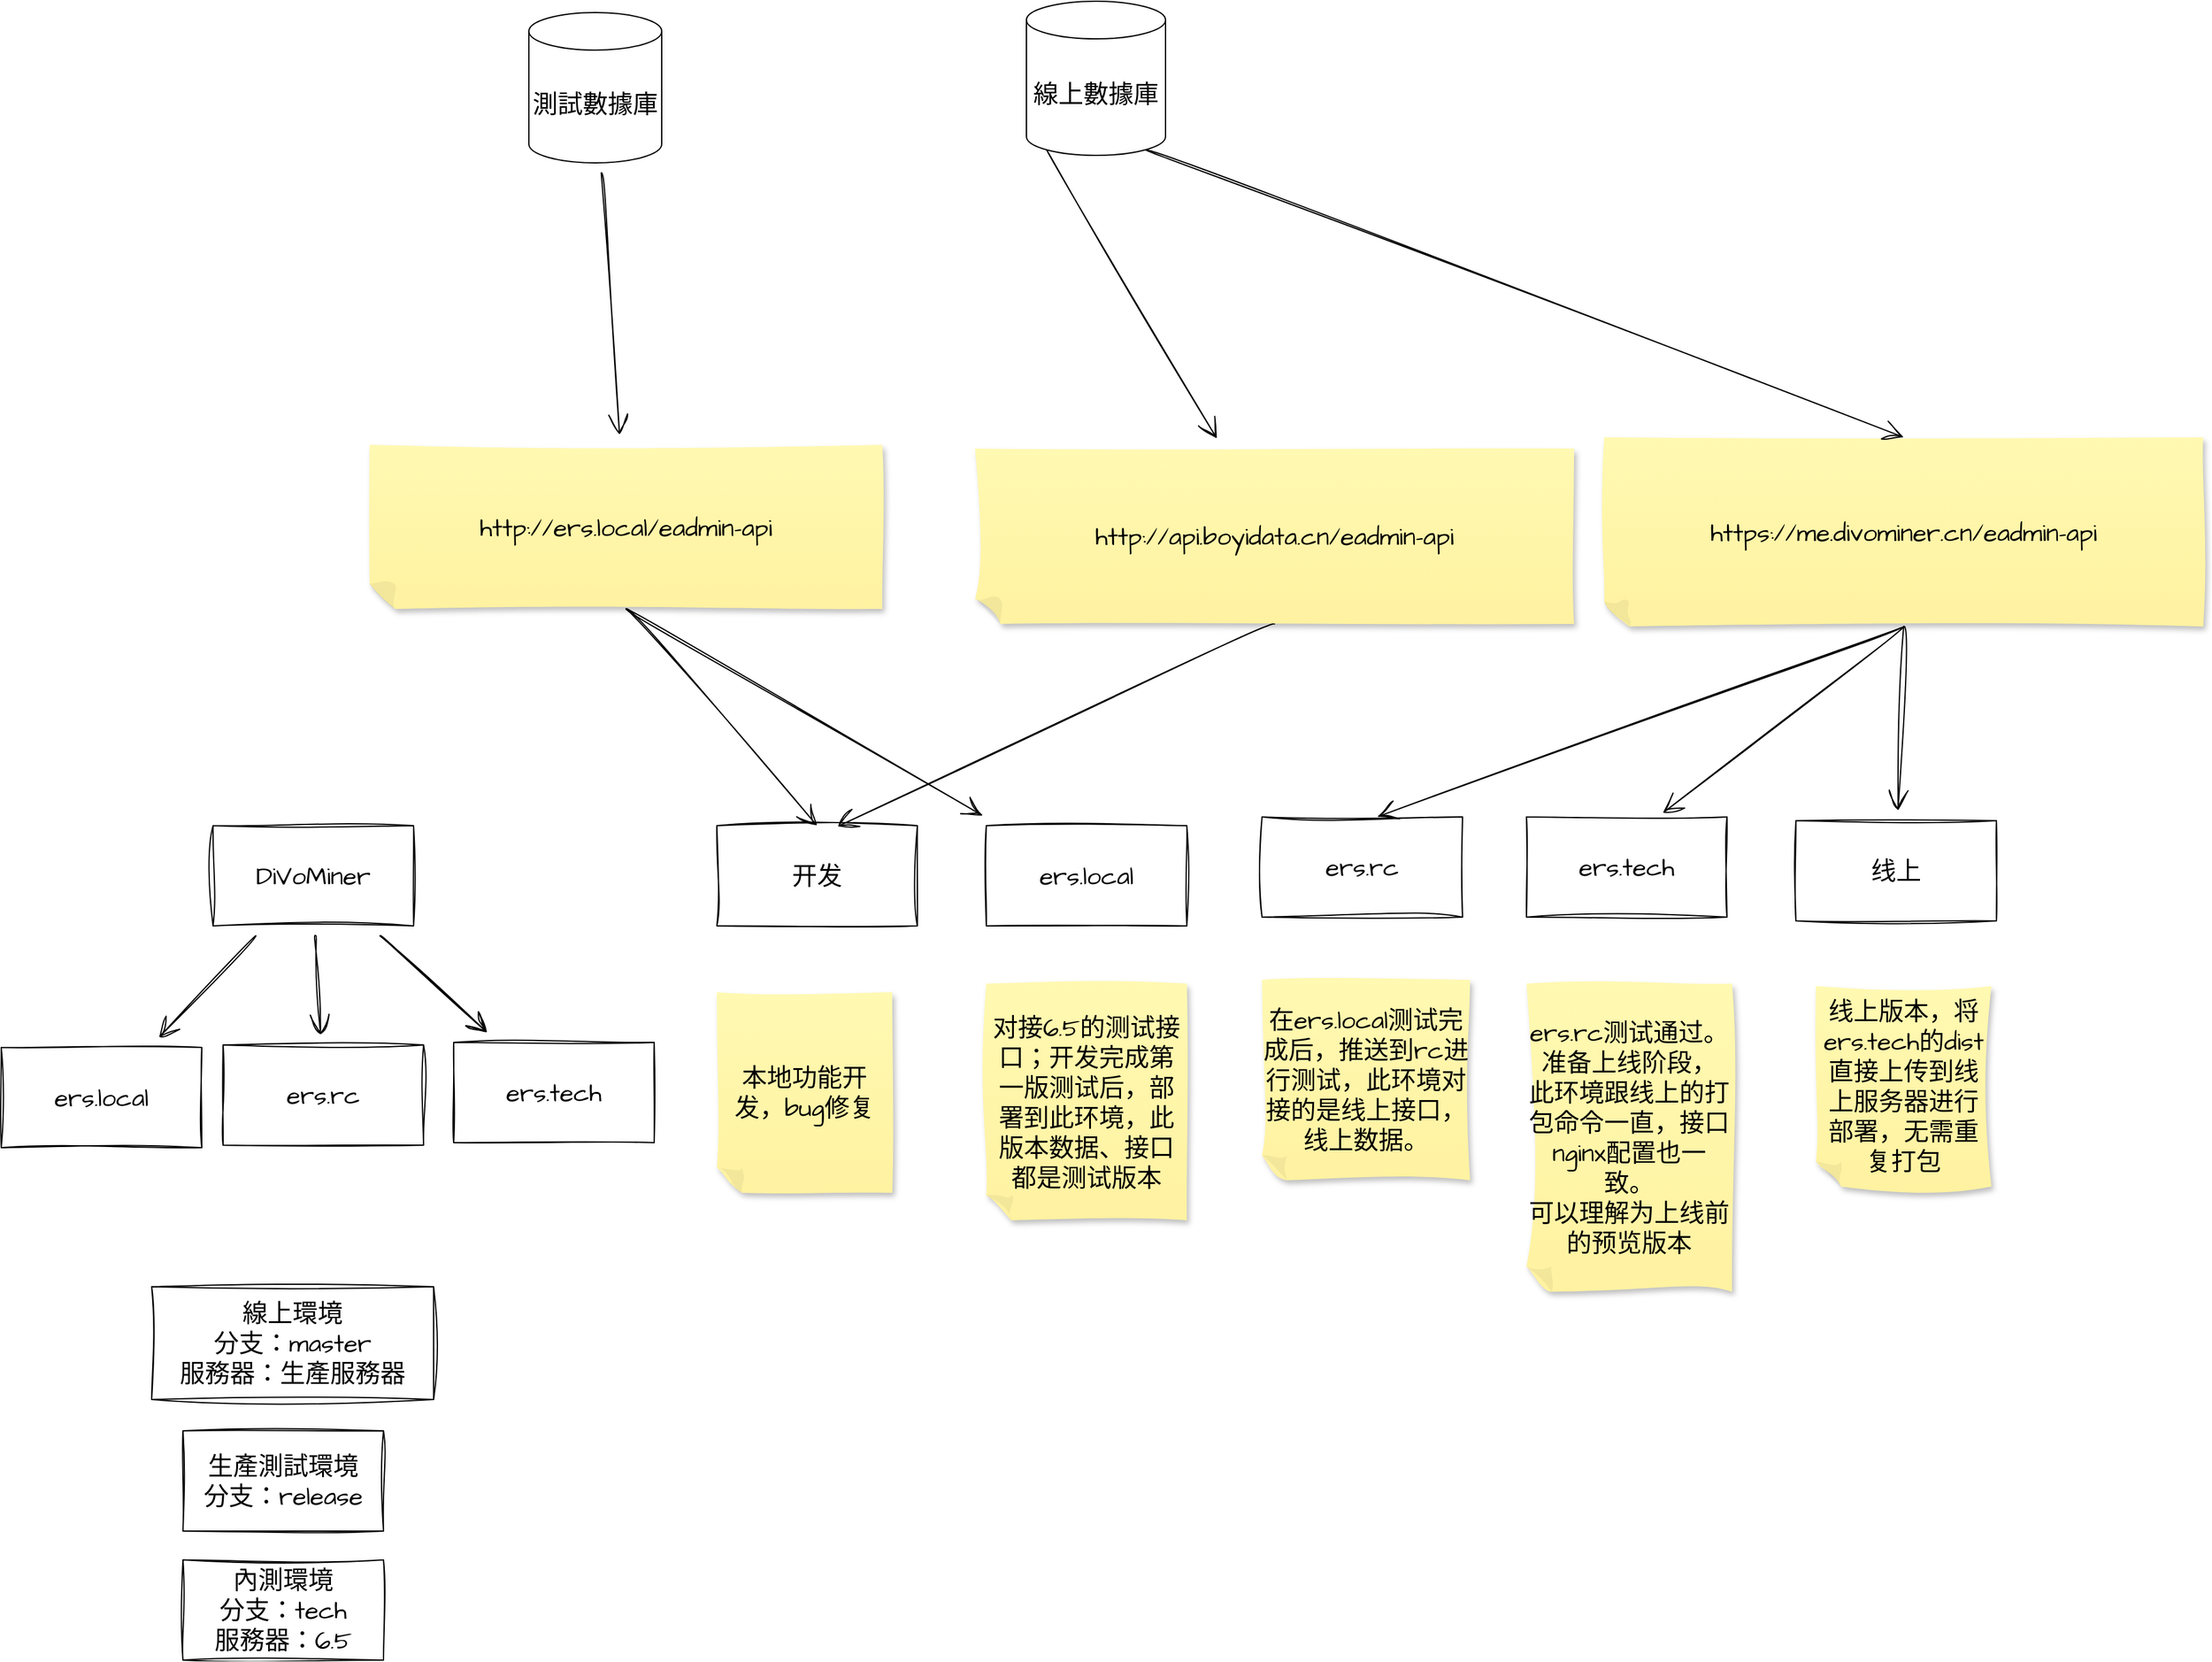 <mxfile version="20.7.4" type="github">
  <diagram id="5LLKJlzQXneVDXTZNBfo" name="第 1 页">
    <mxGraphModel dx="2790" dy="2302" grid="0" gridSize="10" guides="1" tooltips="1" connect="1" arrows="1" fold="1" page="0" pageScale="1" pageWidth="1654" pageHeight="2336" math="0" shadow="0">
      <root>
        <mxCell id="0" />
        <mxCell id="1" parent="0" />
        <mxCell id="WvZMqrTp_T-xZY4r-Xzd-3" value="" style="edgeStyle=none;curved=1;rounded=0;sketch=1;hachureGap=4;jiggle=2;curveFitting=1;orthogonalLoop=1;jettySize=auto;html=1;fontFamily=Architects Daughter;fontSource=https%3A%2F%2Ffonts.googleapis.com%2Fcss%3Ffamily%3DArchitects%2BDaughter;fontSize=16;endArrow=open;startSize=14;endSize=14;sourcePerimeterSpacing=8;targetPerimeterSpacing=8;" parent="1" source="WvZMqrTp_T-xZY4r-Xzd-1" target="WvZMqrTp_T-xZY4r-Xzd-2" edge="1">
          <mxGeometry relative="1" as="geometry" />
        </mxCell>
        <mxCell id="WvZMqrTp_T-xZY4r-Xzd-5" value="" style="edgeStyle=none;curved=1;rounded=0;sketch=1;hachureGap=4;jiggle=2;curveFitting=1;orthogonalLoop=1;jettySize=auto;html=1;fontFamily=Architects Daughter;fontSource=https%3A%2F%2Ffonts.googleapis.com%2Fcss%3Ffamily%3DArchitects%2BDaughter;fontSize=16;endArrow=open;startSize=14;endSize=14;sourcePerimeterSpacing=8;targetPerimeterSpacing=8;" parent="1" source="WvZMqrTp_T-xZY4r-Xzd-1" target="WvZMqrTp_T-xZY4r-Xzd-4" edge="1">
          <mxGeometry relative="1" as="geometry" />
        </mxCell>
        <mxCell id="WvZMqrTp_T-xZY4r-Xzd-6" value="" style="edgeStyle=none;curved=1;rounded=0;sketch=1;hachureGap=4;jiggle=2;curveFitting=1;orthogonalLoop=1;jettySize=auto;html=1;fontFamily=Architects Daughter;fontSource=https%3A%2F%2Ffonts.googleapis.com%2Fcss%3Ffamily%3DArchitects%2BDaughter;fontSize=16;endArrow=open;startSize=14;endSize=14;sourcePerimeterSpacing=8;targetPerimeterSpacing=8;" parent="1" source="WvZMqrTp_T-xZY4r-Xzd-1" target="WvZMqrTp_T-xZY4r-Xzd-4" edge="1">
          <mxGeometry relative="1" as="geometry" />
        </mxCell>
        <mxCell id="WvZMqrTp_T-xZY4r-Xzd-8" value="" style="edgeStyle=none;curved=1;rounded=0;sketch=1;hachureGap=4;jiggle=2;curveFitting=1;orthogonalLoop=1;jettySize=auto;html=1;fontFamily=Architects Daughter;fontSource=https%3A%2F%2Ffonts.googleapis.com%2Fcss%3Ffamily%3DArchitects%2BDaughter;fontSize=16;endArrow=open;startSize=14;endSize=14;sourcePerimeterSpacing=8;targetPerimeterSpacing=8;" parent="1" source="WvZMqrTp_T-xZY4r-Xzd-1" target="WvZMqrTp_T-xZY4r-Xzd-7" edge="1">
          <mxGeometry relative="1" as="geometry" />
        </mxCell>
        <mxCell id="WvZMqrTp_T-xZY4r-Xzd-1" value="DiVoMiner" style="rounded=0;whiteSpace=wrap;html=1;sketch=1;hachureGap=4;jiggle=2;curveFitting=1;fontFamily=Architects Daughter;fontSource=https%3A%2F%2Ffonts.googleapis.com%2Fcss%3Ffamily%3DArchitects%2BDaughter;fontSize=20;" parent="1" vertex="1">
          <mxGeometry x="-728" y="-185" width="160" height="80" as="geometry" />
        </mxCell>
        <mxCell id="WvZMqrTp_T-xZY4r-Xzd-2" value="ers.local&lt;br&gt;" style="rounded=0;whiteSpace=wrap;html=1;sketch=1;hachureGap=4;jiggle=2;curveFitting=1;fontFamily=Architects Daughter;fontSource=https%3A%2F%2Ffonts.googleapis.com%2Fcss%3Ffamily%3DArchitects%2BDaughter;fontSize=20;" parent="1" vertex="1">
          <mxGeometry x="-897" y="-8" width="160" height="80" as="geometry" />
        </mxCell>
        <mxCell id="WvZMqrTp_T-xZY4r-Xzd-4" value="ers.tech" style="rounded=0;whiteSpace=wrap;html=1;sketch=1;hachureGap=4;jiggle=2;curveFitting=1;fontFamily=Architects Daughter;fontSource=https%3A%2F%2Ffonts.googleapis.com%2Fcss%3Ffamily%3DArchitects%2BDaughter;fontSize=20;" parent="1" vertex="1">
          <mxGeometry x="-536" y="-12" width="160" height="80" as="geometry" />
        </mxCell>
        <mxCell id="WvZMqrTp_T-xZY4r-Xzd-7" value="ers.rc" style="rounded=0;whiteSpace=wrap;html=1;sketch=1;hachureGap=4;jiggle=2;curveFitting=1;fontFamily=Architects Daughter;fontSource=https%3A%2F%2Ffonts.googleapis.com%2Fcss%3Ffamily%3DArchitects%2BDaughter;fontSize=20;" parent="1" vertex="1">
          <mxGeometry x="-720" y="-10" width="160" height="80" as="geometry" />
        </mxCell>
        <mxCell id="FkHnUsuzrkQ6DYqbzHRN-1" value="線上環境&lt;br&gt;分支：master&lt;br&gt;服務器：生產服務器" style="rounded=0;whiteSpace=wrap;html=1;sketch=1;hachureGap=4;jiggle=2;curveFitting=1;fontFamily=Architects Daughter;fontSource=https%3A%2F%2Ffonts.googleapis.com%2Fcss%3Ffamily%3DArchitects%2BDaughter;fontSize=20;" parent="1" vertex="1">
          <mxGeometry x="-777" y="183" width="225" height="90" as="geometry" />
        </mxCell>
        <mxCell id="FkHnUsuzrkQ6DYqbzHRN-2" value="內測環境&lt;br&gt;分支：tech&lt;br&gt;服務器：6.5" style="rounded=0;whiteSpace=wrap;html=1;sketch=1;hachureGap=4;jiggle=2;curveFitting=1;fontFamily=Architects Daughter;fontSource=https%3A%2F%2Ffonts.googleapis.com%2Fcss%3Ffamily%3DArchitects%2BDaughter;fontSize=20;" parent="1" vertex="1">
          <mxGeometry x="-752" y="401" width="160" height="80" as="geometry" />
        </mxCell>
        <mxCell id="FkHnUsuzrkQ6DYqbzHRN-3" value="生產測試環境&lt;br&gt;分支：release" style="rounded=0;whiteSpace=wrap;html=1;sketch=1;hachureGap=4;jiggle=2;curveFitting=1;fontFamily=Architects Daughter;fontSource=https%3A%2F%2Ffonts.googleapis.com%2Fcss%3Ffamily%3DArchitects%2BDaughter;fontSize=20;" parent="1" vertex="1">
          <mxGeometry x="-752" y="298" width="160" height="80" as="geometry" />
        </mxCell>
        <mxCell id="FkHnUsuzrkQ6DYqbzHRN-4" value="ers.local" style="rounded=0;whiteSpace=wrap;html=1;sketch=1;hachureGap=4;jiggle=2;curveFitting=1;fontFamily=Architects Daughter;fontSource=https%3A%2F%2Ffonts.googleapis.com%2Fcss%3Ffamily%3DArchitects%2BDaughter;fontSize=20;" parent="1" vertex="1">
          <mxGeometry x="-111" y="-185" width="160" height="80" as="geometry" />
        </mxCell>
        <mxCell id="FkHnUsuzrkQ6DYqbzHRN-5" value="ers.rc" style="rounded=0;whiteSpace=wrap;html=1;sketch=1;hachureGap=4;jiggle=2;curveFitting=1;fontFamily=Architects Daughter;fontSource=https%3A%2F%2Ffonts.googleapis.com%2Fcss%3Ffamily%3DArchitects%2BDaughter;fontSize=20;" parent="1" vertex="1">
          <mxGeometry x="109" y="-192" width="160" height="80" as="geometry" />
        </mxCell>
        <mxCell id="FkHnUsuzrkQ6DYqbzHRN-6" value="ers.tech" style="rounded=0;whiteSpace=wrap;html=1;sketch=1;hachureGap=4;jiggle=2;curveFitting=1;fontFamily=Architects Daughter;fontSource=https%3A%2F%2Ffonts.googleapis.com%2Fcss%3Ffamily%3DArchitects%2BDaughter;fontSize=20;" parent="1" vertex="1">
          <mxGeometry x="320" y="-192" width="160" height="80" as="geometry" />
        </mxCell>
        <mxCell id="FkHnUsuzrkQ6DYqbzHRN-7" value="线上" style="rounded=0;whiteSpace=wrap;html=1;sketch=1;hachureGap=4;jiggle=2;curveFitting=1;fontFamily=Architects Daughter;fontSource=https%3A%2F%2Ffonts.googleapis.com%2Fcss%3Ffamily%3DArchitects%2BDaughter;fontSize=20;" parent="1" vertex="1">
          <mxGeometry x="535" y="-189" width="160" height="80" as="geometry" />
        </mxCell>
        <mxCell id="FkHnUsuzrkQ6DYqbzHRN-8" value="开发" style="rounded=0;whiteSpace=wrap;html=1;sketch=1;hachureGap=4;jiggle=2;curveFitting=1;fontFamily=Architects Daughter;fontSource=https%3A%2F%2Ffonts.googleapis.com%2Fcss%3Ffamily%3DArchitects%2BDaughter;fontSize=20;" parent="1" vertex="1">
          <mxGeometry x="-326" y="-185" width="160" height="80" as="geometry" />
        </mxCell>
        <mxCell id="FkHnUsuzrkQ6DYqbzHRN-9" value="本地功能开发，bug修复" style="shape=note;whiteSpace=wrap;html=1;backgroundOutline=1;fontColor=#000000;darkOpacity=0.05;fillColor=#FFF9B2;strokeColor=none;fillStyle=solid;direction=west;gradientDirection=north;gradientColor=#FFF2A1;shadow=1;size=20;pointerEvents=1;sketch=1;hachureGap=4;jiggle=2;curveFitting=1;fontFamily=Architects Daughter;fontSource=https%3A%2F%2Ffonts.googleapis.com%2Fcss%3Ffamily%3DArchitects%2BDaughter;fontSize=20;" parent="1" vertex="1">
          <mxGeometry x="-326" y="-52" width="140" height="160" as="geometry" />
        </mxCell>
        <mxCell id="FkHnUsuzrkQ6DYqbzHRN-10" value="对接6.5的测试接口；开发完成第一版测试后，部署到此环境，此版本数据、接口都是测试版本" style="shape=note;whiteSpace=wrap;html=1;backgroundOutline=1;fontColor=#000000;darkOpacity=0.05;fillColor=#FFF9B2;strokeColor=none;fillStyle=solid;direction=west;gradientDirection=north;gradientColor=#FFF2A1;shadow=1;size=20;pointerEvents=1;sketch=1;hachureGap=4;jiggle=2;curveFitting=1;fontFamily=Architects Daughter;fontSource=https%3A%2F%2Ffonts.googleapis.com%2Fcss%3Ffamily%3DArchitects%2BDaughter;fontSize=20;" parent="1" vertex="1">
          <mxGeometry x="-111" y="-59" width="160" height="189" as="geometry" />
        </mxCell>
        <mxCell id="FkHnUsuzrkQ6DYqbzHRN-11" value="在ers.local测试完成后，推送到rc进行测试，此环境对接的是线上接口，线上数据。" style="shape=note;whiteSpace=wrap;html=1;backgroundOutline=1;fontColor=#000000;darkOpacity=0.05;fillColor=#FFF9B2;strokeColor=none;fillStyle=solid;direction=west;gradientDirection=north;gradientColor=#FFF2A1;shadow=1;size=20;pointerEvents=1;sketch=1;hachureGap=4;jiggle=2;curveFitting=1;fontFamily=Architects Daughter;fontSource=https%3A%2F%2Ffonts.googleapis.com%2Fcss%3Ffamily%3DArchitects%2BDaughter;fontSize=20;" parent="1" vertex="1">
          <mxGeometry x="109" y="-62" width="166" height="160" as="geometry" />
        </mxCell>
        <mxCell id="FkHnUsuzrkQ6DYqbzHRN-12" value="ers.rc测试通过。准备上线阶段，&lt;br&gt;此环境跟线上的打包命令一直，接口nginx配置也一致。&lt;br&gt;可以理解为上线前的预览版本" style="shape=note;whiteSpace=wrap;html=1;backgroundOutline=1;fontColor=#000000;darkOpacity=0.05;fillColor=#FFF9B2;strokeColor=none;fillStyle=solid;direction=west;gradientDirection=north;gradientColor=#FFF2A1;shadow=1;size=20;pointerEvents=1;sketch=1;hachureGap=4;jiggle=2;curveFitting=1;fontFamily=Architects Daughter;fontSource=https%3A%2F%2Ffonts.googleapis.com%2Fcss%3Ffamily%3DArchitects%2BDaughter;fontSize=20;" parent="1" vertex="1">
          <mxGeometry x="320" y="-59" width="164" height="246" as="geometry" />
        </mxCell>
        <mxCell id="FkHnUsuzrkQ6DYqbzHRN-13" value="线上版本，将ers.tech的dist直接上传到线上服务器进行部署，无需重复打包" style="shape=note;whiteSpace=wrap;html=1;backgroundOutline=1;fontColor=#000000;darkOpacity=0.05;fillColor=#FFF9B2;strokeColor=none;fillStyle=solid;direction=west;gradientDirection=north;gradientColor=#FFF2A1;shadow=1;size=20;pointerEvents=1;sketch=1;hachureGap=4;jiggle=2;curveFitting=1;fontFamily=Architects Daughter;fontSource=https%3A%2F%2Ffonts.googleapis.com%2Fcss%3Ffamily%3DArchitects%2BDaughter;fontSize=20;" parent="1" vertex="1">
          <mxGeometry x="551" y="-57" width="140" height="160" as="geometry" />
        </mxCell>
        <mxCell id="FkHnUsuzrkQ6DYqbzHRN-21" style="edgeStyle=none;curved=1;rounded=0;sketch=1;hachureGap=4;jiggle=2;curveFitting=1;orthogonalLoop=1;jettySize=auto;html=1;exitX=0.5;exitY=0;exitDx=0;exitDy=0;exitPerimeter=0;entryX=0.602;entryY=0.008;entryDx=0;entryDy=0;entryPerimeter=0;fontFamily=Architects Daughter;fontSource=https%3A%2F%2Ffonts.googleapis.com%2Fcss%3Ffamily%3DArchitects%2BDaughter;fontSize=16;endArrow=open;startSize=14;endSize=14;sourcePerimeterSpacing=8;targetPerimeterSpacing=8;" parent="1" source="FkHnUsuzrkQ6DYqbzHRN-14" target="FkHnUsuzrkQ6DYqbzHRN-8" edge="1">
          <mxGeometry relative="1" as="geometry" />
        </mxCell>
        <mxCell id="FkHnUsuzrkQ6DYqbzHRN-14" value="http://api.boyidata.cn/eadmin-api" style="shape=note;whiteSpace=wrap;html=1;backgroundOutline=1;fontColor=#000000;darkOpacity=0.05;fillColor=#FFF9B2;strokeColor=none;fillStyle=solid;direction=west;gradientDirection=north;gradientColor=#FFF2A1;shadow=1;size=20;pointerEvents=1;sketch=1;hachureGap=4;jiggle=2;curveFitting=1;fontFamily=Architects Daughter;fontSource=https%3A%2F%2Ffonts.googleapis.com%2Fcss%3Ffamily%3DArchitects%2BDaughter;fontSize=20;" parent="1" vertex="1">
          <mxGeometry x="-120" y="-486" width="478" height="140" as="geometry" />
        </mxCell>
        <mxCell id="FkHnUsuzrkQ6DYqbzHRN-16" style="edgeStyle=none;curved=1;rounded=0;sketch=1;hachureGap=4;jiggle=2;curveFitting=1;orthogonalLoop=1;jettySize=auto;html=1;exitX=0.5;exitY=0;exitDx=0;exitDy=0;exitPerimeter=0;fontFamily=Architects Daughter;fontSource=https%3A%2F%2Ffonts.googleapis.com%2Fcss%3Ffamily%3DArchitects%2BDaughter;fontSize=16;endArrow=open;startSize=14;endSize=14;sourcePerimeterSpacing=8;targetPerimeterSpacing=8;" parent="1" source="FkHnUsuzrkQ6DYqbzHRN-15" target="FkHnUsuzrkQ6DYqbzHRN-7" edge="1">
          <mxGeometry relative="1" as="geometry" />
        </mxCell>
        <mxCell id="FkHnUsuzrkQ6DYqbzHRN-17" style="edgeStyle=none;curved=1;rounded=0;sketch=1;hachureGap=4;jiggle=2;curveFitting=1;orthogonalLoop=1;jettySize=auto;html=1;exitX=0.5;exitY=0;exitDx=0;exitDy=0;exitPerimeter=0;entryX=0.68;entryY=-0.039;entryDx=0;entryDy=0;entryPerimeter=0;fontFamily=Architects Daughter;fontSource=https%3A%2F%2Ffonts.googleapis.com%2Fcss%3Ffamily%3DArchitects%2BDaughter;fontSize=16;endArrow=open;startSize=14;endSize=14;sourcePerimeterSpacing=8;targetPerimeterSpacing=8;" parent="1" source="FkHnUsuzrkQ6DYqbzHRN-15" target="FkHnUsuzrkQ6DYqbzHRN-6" edge="1">
          <mxGeometry relative="1" as="geometry" />
        </mxCell>
        <mxCell id="FkHnUsuzrkQ6DYqbzHRN-20" style="edgeStyle=none;curved=1;rounded=0;sketch=1;hachureGap=4;jiggle=2;curveFitting=1;orthogonalLoop=1;jettySize=auto;html=1;exitX=0.5;exitY=0;exitDx=0;exitDy=0;exitPerimeter=0;entryX=0.575;entryY=-0.001;entryDx=0;entryDy=0;entryPerimeter=0;fontFamily=Architects Daughter;fontSource=https%3A%2F%2Ffonts.googleapis.com%2Fcss%3Ffamily%3DArchitects%2BDaughter;fontSize=16;endArrow=open;startSize=14;endSize=14;sourcePerimeterSpacing=8;targetPerimeterSpacing=8;" parent="1" source="FkHnUsuzrkQ6DYqbzHRN-15" target="FkHnUsuzrkQ6DYqbzHRN-5" edge="1">
          <mxGeometry relative="1" as="geometry" />
        </mxCell>
        <mxCell id="FkHnUsuzrkQ6DYqbzHRN-15" value="https://me.divominer.cn/eadmin-api" style="shape=note;whiteSpace=wrap;html=1;backgroundOutline=1;fontColor=#000000;darkOpacity=0.05;fillColor=#FFF9B2;strokeColor=none;fillStyle=solid;direction=west;gradientDirection=north;gradientColor=#FFF2A1;shadow=1;size=20;pointerEvents=1;sketch=1;hachureGap=4;jiggle=2;curveFitting=1;fontFamily=Architects Daughter;fontSource=https%3A%2F%2Ffonts.googleapis.com%2Fcss%3Ffamily%3DArchitects%2BDaughter;fontSize=20;" parent="1" vertex="1">
          <mxGeometry x="382" y="-495" width="478" height="151" as="geometry" />
        </mxCell>
        <mxCell id="FkHnUsuzrkQ6DYqbzHRN-23" style="edgeStyle=none;curved=1;rounded=0;sketch=1;hachureGap=4;jiggle=2;curveFitting=1;orthogonalLoop=1;jettySize=auto;html=1;exitX=0.5;exitY=0;exitDx=0;exitDy=0;exitPerimeter=0;fontFamily=Architects Daughter;fontSource=https%3A%2F%2Ffonts.googleapis.com%2Fcss%3Ffamily%3DArchitects%2BDaughter;fontSize=16;endArrow=open;startSize=14;endSize=14;sourcePerimeterSpacing=8;targetPerimeterSpacing=8;" parent="1" source="FkHnUsuzrkQ6DYqbzHRN-22" target="FkHnUsuzrkQ6DYqbzHRN-4" edge="1">
          <mxGeometry relative="1" as="geometry" />
        </mxCell>
        <mxCell id="fIMEYBTY0k2MqEQ6k-aP-7" style="edgeStyle=none;shape=connector;curved=1;rounded=0;sketch=1;hachureGap=4;jiggle=2;curveFitting=1;orthogonalLoop=1;jettySize=auto;html=1;exitX=0.5;exitY=0;exitDx=0;exitDy=0;exitPerimeter=0;entryX=0.5;entryY=0;entryDx=0;entryDy=0;labelBackgroundColor=default;strokeColor=default;fontFamily=Architects Daughter;fontSource=https%3A%2F%2Ffonts.googleapis.com%2Fcss%3Ffamily%3DArchitects%2BDaughter;fontSize=16;fontColor=default;endArrow=open;startSize=14;endSize=14;sourcePerimeterSpacing=8;targetPerimeterSpacing=8;" edge="1" parent="1" source="FkHnUsuzrkQ6DYqbzHRN-22" target="FkHnUsuzrkQ6DYqbzHRN-8">
          <mxGeometry relative="1" as="geometry" />
        </mxCell>
        <mxCell id="FkHnUsuzrkQ6DYqbzHRN-22" value="http://ers.local/eadmin-api" style="shape=note;whiteSpace=wrap;html=1;backgroundOutline=1;fontColor=#000000;darkOpacity=0.05;fillColor=#FFF9B2;strokeColor=none;fillStyle=solid;direction=west;gradientDirection=north;gradientColor=#FFF2A1;shadow=1;size=20;pointerEvents=1;sketch=1;hachureGap=4;jiggle=2;curveFitting=1;fontFamily=Architects Daughter;fontSource=https%3A%2F%2Ffonts.googleapis.com%2Fcss%3Ffamily%3DArchitects%2BDaughter;fontSize=20;" parent="1" vertex="1">
          <mxGeometry x="-603" y="-489" width="409" height="131" as="geometry" />
        </mxCell>
        <mxCell id="FkHnUsuzrkQ6DYqbzHRN-27" style="edgeStyle=none;curved=1;rounded=0;sketch=1;hachureGap=4;jiggle=2;curveFitting=1;orthogonalLoop=1;jettySize=auto;html=1;exitX=0.145;exitY=1;exitDx=0;exitDy=-4.35;fontFamily=Architects Daughter;fontSource=https%3A%2F%2Ffonts.googleapis.com%2Fcss%3Ffamily%3DArchitects%2BDaughter;fontSize=16;endArrow=open;startSize=14;endSize=14;sourcePerimeterSpacing=8;targetPerimeterSpacing=8;exitPerimeter=0;" parent="1" source="fIMEYBTY0k2MqEQ6k-aP-1" target="FkHnUsuzrkQ6DYqbzHRN-14" edge="1">
          <mxGeometry relative="1" as="geometry">
            <mxPoint x="-375" y="-706" as="sourcePoint" />
          </mxGeometry>
        </mxCell>
        <mxCell id="FkHnUsuzrkQ6DYqbzHRN-28" style="edgeStyle=none;curved=1;rounded=0;sketch=1;hachureGap=4;jiggle=2;curveFitting=1;orthogonalLoop=1;jettySize=auto;html=1;entryX=0.5;entryY=1;entryDx=0;entryDy=0;entryPerimeter=0;fontFamily=Architects Daughter;fontSource=https%3A%2F%2Ffonts.googleapis.com%2Fcss%3Ffamily%3DArchitects%2BDaughter;fontSize=16;endArrow=open;startSize=14;endSize=14;sourcePerimeterSpacing=8;targetPerimeterSpacing=8;exitX=0.855;exitY=1;exitDx=0;exitDy=-4.35;exitPerimeter=0;" parent="1" source="fIMEYBTY0k2MqEQ6k-aP-1" target="FkHnUsuzrkQ6DYqbzHRN-15" edge="1">
          <mxGeometry relative="1" as="geometry">
            <mxPoint x="-293.187" y="-734.637" as="sourcePoint" />
          </mxGeometry>
        </mxCell>
        <mxCell id="FkHnUsuzrkQ6DYqbzHRN-26" style="edgeStyle=none;curved=1;rounded=0;sketch=1;hachureGap=4;jiggle=2;curveFitting=1;orthogonalLoop=1;jettySize=auto;html=1;fontFamily=Architects Daughter;fontSource=https%3A%2F%2Ffonts.googleapis.com%2Fcss%3Ffamily%3DArchitects%2BDaughter;fontSize=16;endArrow=open;startSize=14;endSize=14;sourcePerimeterSpacing=8;targetPerimeterSpacing=8;" parent="1" source="fIMEYBTY0k2MqEQ6k-aP-2" target="FkHnUsuzrkQ6DYqbzHRN-22" edge="1">
          <mxGeometry relative="1" as="geometry">
            <mxPoint x="-72" y="-519.0" as="sourcePoint" />
          </mxGeometry>
        </mxCell>
        <mxCell id="fIMEYBTY0k2MqEQ6k-aP-1" value="&lt;span style=&quot;font-family: &amp;quot;Architects Daughter&amp;quot;; font-size: 20px;&quot;&gt;線上數據庫&lt;/span&gt;" style="shape=cylinder3;whiteSpace=wrap;html=1;boundedLbl=1;backgroundOutline=1;size=15;" vertex="1" parent="1">
          <mxGeometry x="-79" y="-843" width="111" height="123" as="geometry" />
        </mxCell>
        <mxCell id="fIMEYBTY0k2MqEQ6k-aP-2" value="&lt;span style=&quot;font-family: &amp;quot;Architects Daughter&amp;quot;; font-size: 20px;&quot;&gt;測試數據庫&lt;/span&gt;" style="shape=cylinder3;whiteSpace=wrap;html=1;boundedLbl=1;backgroundOutline=1;size=15;" vertex="1" parent="1">
          <mxGeometry x="-476" y="-834" width="106" height="120" as="geometry" />
        </mxCell>
      </root>
    </mxGraphModel>
  </diagram>
</mxfile>

